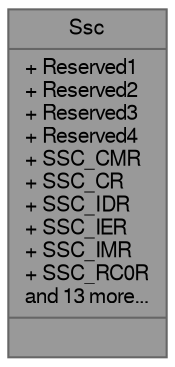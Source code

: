 digraph "Ssc"
{
 // LATEX_PDF_SIZE
  bgcolor="transparent";
  edge [fontname=FreeSans,fontsize=10,labelfontname=FreeSans,labelfontsize=10];
  node [fontname=FreeSans,fontsize=10,shape=box,height=0.2,width=0.4];
  Node1 [shape=record,label="{Ssc\n|+ Reserved1\l+ Reserved2\l+ Reserved3\l+ Reserved4\l+ SSC_CMR\l+ SSC_CR\l+ SSC_IDR\l+ SSC_IER\l+ SSC_IMR\l+ SSC_RC0R\land 13 more...\l|}",height=0.2,width=0.4,color="gray40", fillcolor="grey60", style="filled", fontcolor="black",tooltip="Ssc hardware registers."];
}
